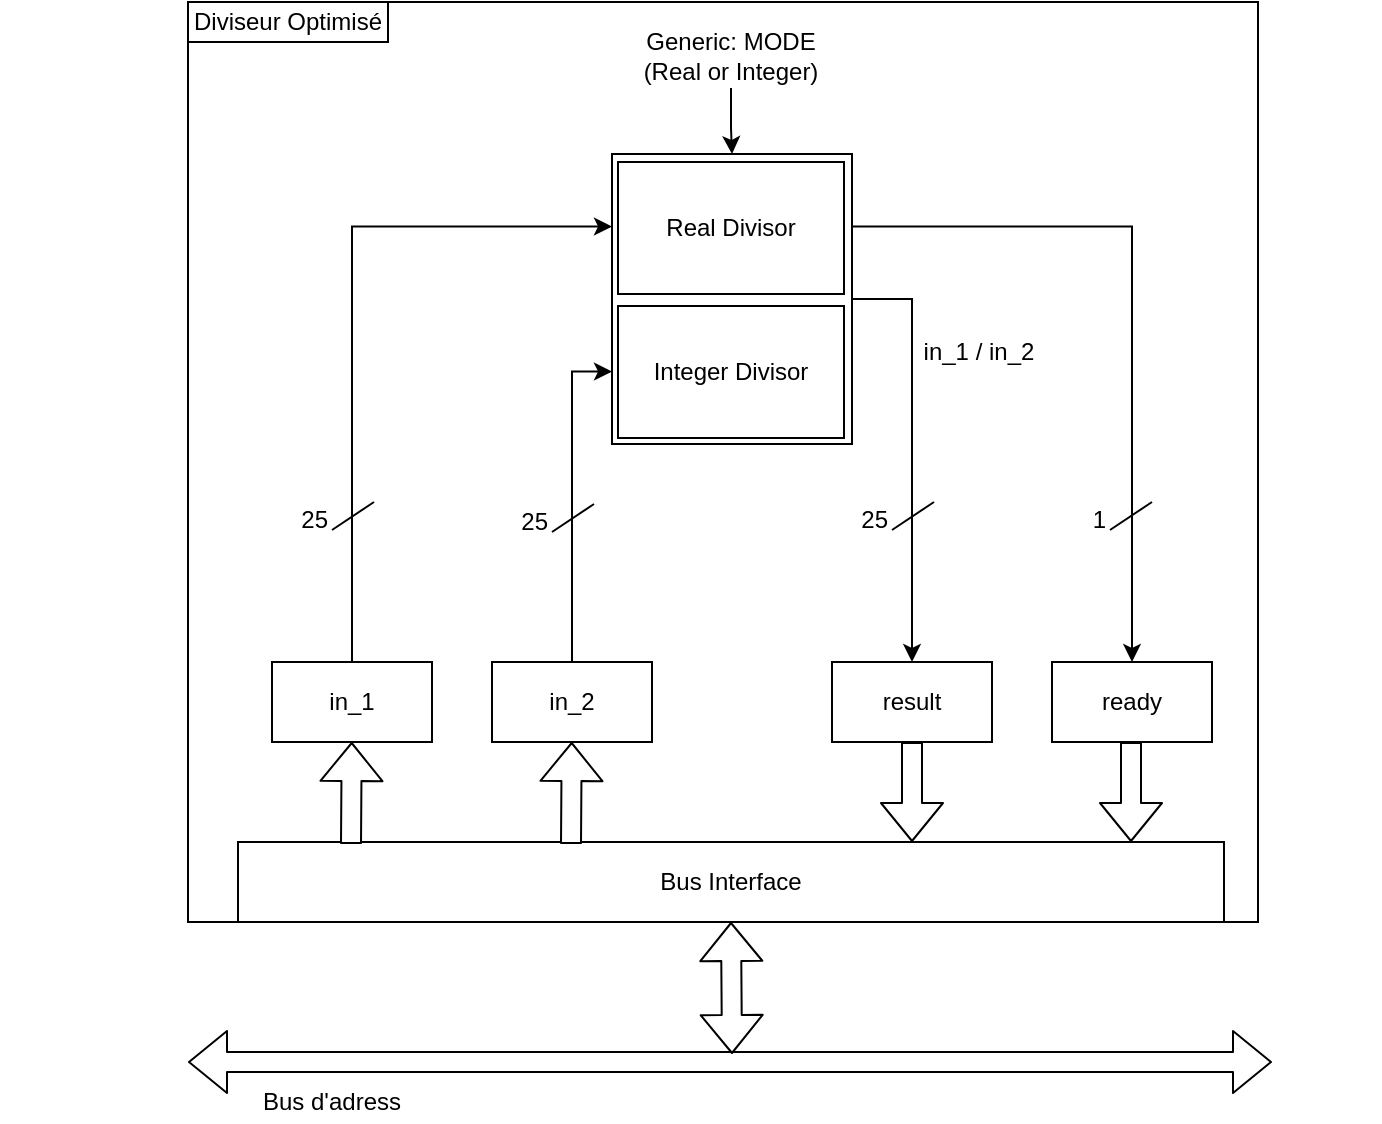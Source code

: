 <mxfile version="10.6.7" type="device"><diagram id="6n-ebun_m9S1XQ1JZH82" name="Page-1"><mxGraphModel dx="738" dy="505" grid="0" gridSize="10" guides="1" tooltips="1" connect="1" arrows="1" fold="1" page="1" pageScale="1" pageWidth="827" pageHeight="1169" math="0" shadow="0"><root><mxCell id="0"/><mxCell id="1" parent="0"/><mxCell id="-fok3P77_Mc6lVdTVV2r-1" value="" style="rounded=0;whiteSpace=wrap;html=1;fillColor=none;" parent="1" vertex="1"><mxGeometry x="124" y="110" width="535" height="460" as="geometry"/></mxCell><mxCell id="-fok3P77_Mc6lVdTVV2r-2" value="Diviseur Optimisé" style="text;html=1;strokeColor=#000000;fillColor=none;align=center;verticalAlign=middle;whiteSpace=wrap;rounded=0;" parent="1" vertex="1"><mxGeometry x="124" y="110" width="100" height="20" as="geometry"/></mxCell><mxCell id="-fok3P77_Mc6lVdTVV2r-22" value="" style="edgeStyle=orthogonalEdgeStyle;rounded=0;orthogonalLoop=1;jettySize=auto;html=1;fillColor=#ffffff;entryX=0;entryY=0.25;entryDx=0;entryDy=0;" parent="1" source="-fok3P77_Mc6lVdTVV2r-3" target="-fok3P77_Mc6lVdTVV2r-20" edge="1"><mxGeometry relative="1" as="geometry"><mxPoint x="230" y="360" as="targetPoint"/><Array as="points"><mxPoint x="206" y="222"/></Array></mxGeometry></mxCell><mxCell id="-fok3P77_Mc6lVdTVV2r-3" value="in_1" style="rounded=0;whiteSpace=wrap;html=1;strokeColor=#000000;" parent="1" vertex="1"><mxGeometry x="166" y="440" width="80" height="40" as="geometry"/></mxCell><mxCell id="-fok3P77_Mc6lVdTVV2r-24" value="" style="edgeStyle=orthogonalEdgeStyle;rounded=0;orthogonalLoop=1;jettySize=auto;html=1;fillColor=#ffffff;entryX=0;entryY=0.75;entryDx=0;entryDy=0;" parent="1" source="-fok3P77_Mc6lVdTVV2r-4" target="-fok3P77_Mc6lVdTVV2r-20" edge="1"><mxGeometry relative="1" as="geometry"><mxPoint x="340" y="360" as="targetPoint"/></mxGeometry></mxCell><mxCell id="-fok3P77_Mc6lVdTVV2r-4" value="in_2&lt;br&gt;" style="rounded=0;whiteSpace=wrap;html=1;strokeColor=#000000;" parent="1" vertex="1"><mxGeometry x="276" y="440" width="80" height="40" as="geometry"/></mxCell><mxCell id="-fok3P77_Mc6lVdTVV2r-5" value="result" style="rounded=0;whiteSpace=wrap;html=1;strokeColor=#000000;" parent="1" vertex="1"><mxGeometry x="446" y="440" width="80" height="40" as="geometry"/></mxCell><mxCell id="-fok3P77_Mc6lVdTVV2r-6" value="ready&lt;br&gt;" style="rounded=0;whiteSpace=wrap;html=1;strokeColor=#000000;" parent="1" vertex="1"><mxGeometry x="556" y="440" width="80" height="40" as="geometry"/></mxCell><mxCell id="-fok3P77_Mc6lVdTVV2r-12" value="Bus Interface" style="rounded=0;whiteSpace=wrap;html=1;strokeColor=#000000;" parent="1" vertex="1"><mxGeometry x="149" y="530" width="493" height="40" as="geometry"/></mxCell><mxCell id="-fok3P77_Mc6lVdTVV2r-13" value="" style="group;container=1;" parent="1" vertex="1" connectable="0"><mxGeometry x="30" y="640" width="690" height="30" as="geometry"/></mxCell><mxCell id="-fok3P77_Mc6lVdTVV2r-7" value="" style="shape=flexArrow;endArrow=classic;startArrow=classic;html=1;fillColor=#ffffff;" parent="-fok3P77_Mc6lVdTVV2r-13" edge="1"><mxGeometry width="50" height="50" relative="1" as="geometry"><mxPoint x="94" as="sourcePoint"/><mxPoint x="636" as="targetPoint"/></mxGeometry></mxCell><mxCell id="-fok3P77_Mc6lVdTVV2r-8" value="Bus d'adress" style="text;html=1;strokeColor=none;fillColor=none;align=center;verticalAlign=middle;whiteSpace=wrap;rounded=0;" parent="-fok3P77_Mc6lVdTVV2r-13" vertex="1"><mxGeometry x="121" y="10" width="90" height="20" as="geometry"/></mxCell><mxCell id="-fok3P77_Mc6lVdTVV2r-11" value="" style="shape=flexArrow;endArrow=classic;startArrow=classic;html=1;fillColor=#ffffff;entryX=0.5;entryY=1;entryDx=0;entryDy=0;" parent="-fok3P77_Mc6lVdTVV2r-13" target="-fok3P77_Mc6lVdTVV2r-12" edge="1"><mxGeometry width="50" height="50" relative="1" as="geometry"><mxPoint x="366" y="-4" as="sourcePoint"/><mxPoint x="362.93" y="-70" as="targetPoint"/></mxGeometry></mxCell><mxCell id="-fok3P77_Mc6lVdTVV2r-15" value="" style="shape=flexArrow;endArrow=classic;html=1;fillColor=#ffffff;" parent="1" target="-fok3P77_Mc6lVdTVV2r-3" edge="1"><mxGeometry width="50" height="50" relative="1" as="geometry"><mxPoint x="205.5" y="531" as="sourcePoint"/><mxPoint x="205.5" y="486" as="targetPoint"/></mxGeometry></mxCell><mxCell id="-fok3P77_Mc6lVdTVV2r-16" value="" style="shape=flexArrow;endArrow=classic;html=1;fillColor=#ffffff;" parent="1" edge="1"><mxGeometry width="50" height="50" relative="1" as="geometry"><mxPoint x="315.5" y="531" as="sourcePoint"/><mxPoint x="315.859" y="480" as="targetPoint"/></mxGeometry></mxCell><mxCell id="-fok3P77_Mc6lVdTVV2r-17" value="" style="shape=flexArrow;endArrow=classic;html=1;fillColor=#ffffff;entryX=0.631;entryY=-0.05;entryDx=0;entryDy=0;entryPerimeter=0;" parent="1" source="-fok3P77_Mc6lVdTVV2r-5" edge="1"><mxGeometry width="50" height="50" relative="1" as="geometry"><mxPoint x="486" y="482" as="sourcePoint"/><mxPoint x="486" y="530" as="targetPoint"/></mxGeometry></mxCell><mxCell id="-fok3P77_Mc6lVdTVV2r-18" value="" style="shape=flexArrow;endArrow=classic;html=1;fillColor=#ffffff;entryX=0.631;entryY=-0.05;entryDx=0;entryDy=0;entryPerimeter=0;" parent="1" edge="1"><mxGeometry width="50" height="50" relative="1" as="geometry"><mxPoint x="595.5" y="480" as="sourcePoint"/><mxPoint x="595.5" y="530" as="targetPoint"/></mxGeometry></mxCell><mxCell id="-fok3P77_Mc6lVdTVV2r-26" value="" style="edgeStyle=orthogonalEdgeStyle;rounded=0;orthogonalLoop=1;jettySize=auto;html=1;fillColor=#ffffff;entryX=0.5;entryY=0;entryDx=0;entryDy=0;" parent="1" source="-fok3P77_Mc6lVdTVV2r-20" target="-fok3P77_Mc6lVdTVV2r-5" edge="1"><mxGeometry relative="1" as="geometry"><mxPoint x="536" y="258.5" as="targetPoint"/><Array as="points"><mxPoint x="486" y="259"/><mxPoint x="486" y="440"/></Array></mxGeometry></mxCell><mxCell id="-fok3P77_Mc6lVdTVV2r-29" style="edgeStyle=orthogonalEdgeStyle;rounded=0;orthogonalLoop=1;jettySize=auto;html=1;exitX=1;exitY=0.25;exitDx=0;exitDy=0;fillColor=#ffffff;" parent="1" source="-fok3P77_Mc6lVdTVV2r-20" target="-fok3P77_Mc6lVdTVV2r-6" edge="1"><mxGeometry relative="1" as="geometry"/></mxCell><mxCell id="-fok3P77_Mc6lVdTVV2r-20" value="" style="rounded=0;whiteSpace=wrap;html=1;strokeColor=#000000;" parent="1" vertex="1"><mxGeometry x="336" y="186" width="120" height="145" as="geometry"/></mxCell><mxCell id="-fok3P77_Mc6lVdTVV2r-30" value="Real Divisor" style="rounded=0;whiteSpace=wrap;html=1;strokeColor=#000000;" parent="1" vertex="1"><mxGeometry x="339" y="190" width="113" height="66" as="geometry"/></mxCell><mxCell id="-fok3P77_Mc6lVdTVV2r-32" value="Integer Divisor" style="rounded=0;whiteSpace=wrap;html=1;strokeColor=#000000;" parent="1" vertex="1"><mxGeometry x="339" y="262" width="113" height="66" as="geometry"/></mxCell><mxCell id="-fok3P77_Mc6lVdTVV2r-34" value="" style="edgeStyle=orthogonalEdgeStyle;rounded=0;orthogonalLoop=1;jettySize=auto;html=1;fillColor=#ffffff;entryX=0.5;entryY=0;entryDx=0;entryDy=0;" parent="1" source="-fok3P77_Mc6lVdTVV2r-33" target="-fok3P77_Mc6lVdTVV2r-20" edge="1"><mxGeometry relative="1" as="geometry"><mxPoint x="396" y="172" as="targetPoint"/></mxGeometry></mxCell><mxCell id="-fok3P77_Mc6lVdTVV2r-33" value="Generic: MODE (Real or Integer)" style="text;html=1;strokeColor=none;fillColor=none;align=center;verticalAlign=middle;whiteSpace=wrap;rounded=0;" parent="1" vertex="1"><mxGeometry x="346" y="121" width="99" height="32" as="geometry"/></mxCell><mxCell id="-fok3P77_Mc6lVdTVV2r-37" value="" style="group" parent="1" vertex="1" connectable="0"><mxGeometry x="156" y="359" width="61" height="20" as="geometry"/></mxCell><mxCell id="-fok3P77_Mc6lVdTVV2r-35" value="" style="endArrow=none;html=1;fillColor=#ffffff;exitX=1;exitY=0.75;exitDx=0;exitDy=0;" parent="-fok3P77_Mc6lVdTVV2r-37" source="-fok3P77_Mc6lVdTVV2r-36" edge="1"><mxGeometry width="50" height="50" relative="1" as="geometry"><mxPoint x="40" y="20" as="sourcePoint"/><mxPoint x="61" y="1" as="targetPoint"/></mxGeometry></mxCell><mxCell id="-fok3P77_Mc6lVdTVV2r-36" value="&lt;div style=&quot;text-align: right&quot;&gt;&lt;span&gt;25&lt;/span&gt;&lt;/div&gt;" style="text;html=1;strokeColor=none;fillColor=none;align=right;verticalAlign=middle;whiteSpace=wrap;rounded=0;" parent="-fok3P77_Mc6lVdTVV2r-37" vertex="1"><mxGeometry width="40" height="20" as="geometry"/></mxCell><mxCell id="-fok3P77_Mc6lVdTVV2r-38" value="" style="group" parent="1" vertex="1" connectable="0"><mxGeometry x="266" y="360" width="61" height="20" as="geometry"/></mxCell><mxCell id="-fok3P77_Mc6lVdTVV2r-39" value="" style="endArrow=none;html=1;fillColor=#ffffff;exitX=1;exitY=0.75;exitDx=0;exitDy=0;" parent="-fok3P77_Mc6lVdTVV2r-38" source="-fok3P77_Mc6lVdTVV2r-40" edge="1"><mxGeometry width="50" height="50" relative="1" as="geometry"><mxPoint x="40" y="20" as="sourcePoint"/><mxPoint x="61" y="1" as="targetPoint"/></mxGeometry></mxCell><mxCell id="-fok3P77_Mc6lVdTVV2r-40" value="&lt;div style=&quot;text-align: right&quot;&gt;&lt;span&gt;25&lt;/span&gt;&lt;/div&gt;" style="text;html=1;strokeColor=none;fillColor=none;align=right;verticalAlign=middle;whiteSpace=wrap;rounded=0;" parent="-fok3P77_Mc6lVdTVV2r-38" vertex="1"><mxGeometry width="40" height="20" as="geometry"/></mxCell><mxCell id="-fok3P77_Mc6lVdTVV2r-41" value="" style="group" parent="1" vertex="1" connectable="0"><mxGeometry x="436" y="359" width="61" height="20" as="geometry"/></mxCell><mxCell id="-fok3P77_Mc6lVdTVV2r-42" value="" style="endArrow=none;html=1;fillColor=#ffffff;exitX=1;exitY=0.75;exitDx=0;exitDy=0;" parent="-fok3P77_Mc6lVdTVV2r-41" source="-fok3P77_Mc6lVdTVV2r-43" edge="1"><mxGeometry width="50" height="50" relative="1" as="geometry"><mxPoint x="40" y="20" as="sourcePoint"/><mxPoint x="61" y="1" as="targetPoint"/></mxGeometry></mxCell><mxCell id="-fok3P77_Mc6lVdTVV2r-43" value="&lt;div style=&quot;text-align: right&quot;&gt;&lt;span&gt;25&lt;/span&gt;&lt;/div&gt;" style="text;html=1;strokeColor=none;fillColor=none;align=right;verticalAlign=middle;whiteSpace=wrap;rounded=0;" parent="-fok3P77_Mc6lVdTVV2r-41" vertex="1"><mxGeometry width="40" height="20" as="geometry"/></mxCell><mxCell id="-fok3P77_Mc6lVdTVV2r-44" value="" style="group" parent="1" vertex="1" connectable="0"><mxGeometry x="545" y="359" width="61" height="20" as="geometry"/></mxCell><mxCell id="-fok3P77_Mc6lVdTVV2r-45" value="" style="endArrow=none;html=1;fillColor=#ffffff;exitX=1;exitY=0.75;exitDx=0;exitDy=0;" parent="-fok3P77_Mc6lVdTVV2r-44" source="-fok3P77_Mc6lVdTVV2r-46" edge="1"><mxGeometry width="50" height="50" relative="1" as="geometry"><mxPoint x="40" y="20" as="sourcePoint"/><mxPoint x="61" y="1" as="targetPoint"/></mxGeometry></mxCell><mxCell id="-fok3P77_Mc6lVdTVV2r-46" value="&lt;div style=&quot;text-align: right&quot;&gt;&lt;span&gt;1&lt;/span&gt;&lt;/div&gt;" style="text;html=1;strokeColor=none;fillColor=none;align=right;verticalAlign=middle;whiteSpace=wrap;rounded=0;" parent="-fok3P77_Mc6lVdTVV2r-44" vertex="1"><mxGeometry width="40" height="20" as="geometry"/></mxCell><mxCell id="mZOciOAll8CQQctdtY47-1" value="in_1 / in_2" style="text;html=1;strokeColor=none;fillColor=none;align=center;verticalAlign=middle;whiteSpace=wrap;rounded=0;" vertex="1" parent="1"><mxGeometry x="486" y="275" width="67" height="20" as="geometry"/></mxCell></root></mxGraphModel></diagram></mxfile>